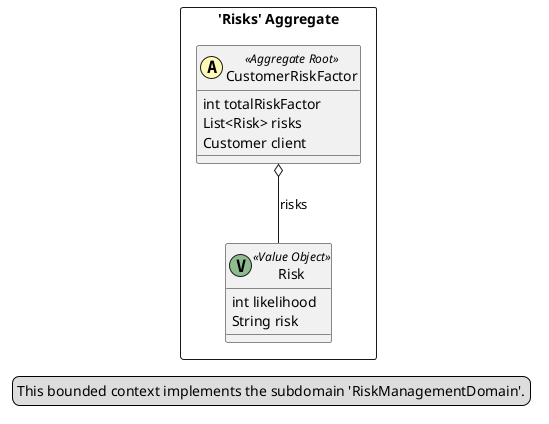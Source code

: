 @startuml

skinparam componentStyle uml2

package "'Risks' Aggregate" <<Rectangle>> {
	class CustomerRiskFactor <<(A,#fffab8) Aggregate Root>> {
		int totalRiskFactor
		List<Risk> risks
		Customer client
	}
	class Risk <<(V,DarkSeaGreen) Value Object>> {
		int likelihood
		String risk
	}
}
CustomerRiskFactor o-- Risk : risks
legend left
  This bounded context implements the subdomain 'RiskManagementDomain'.
end legend


@enduml
